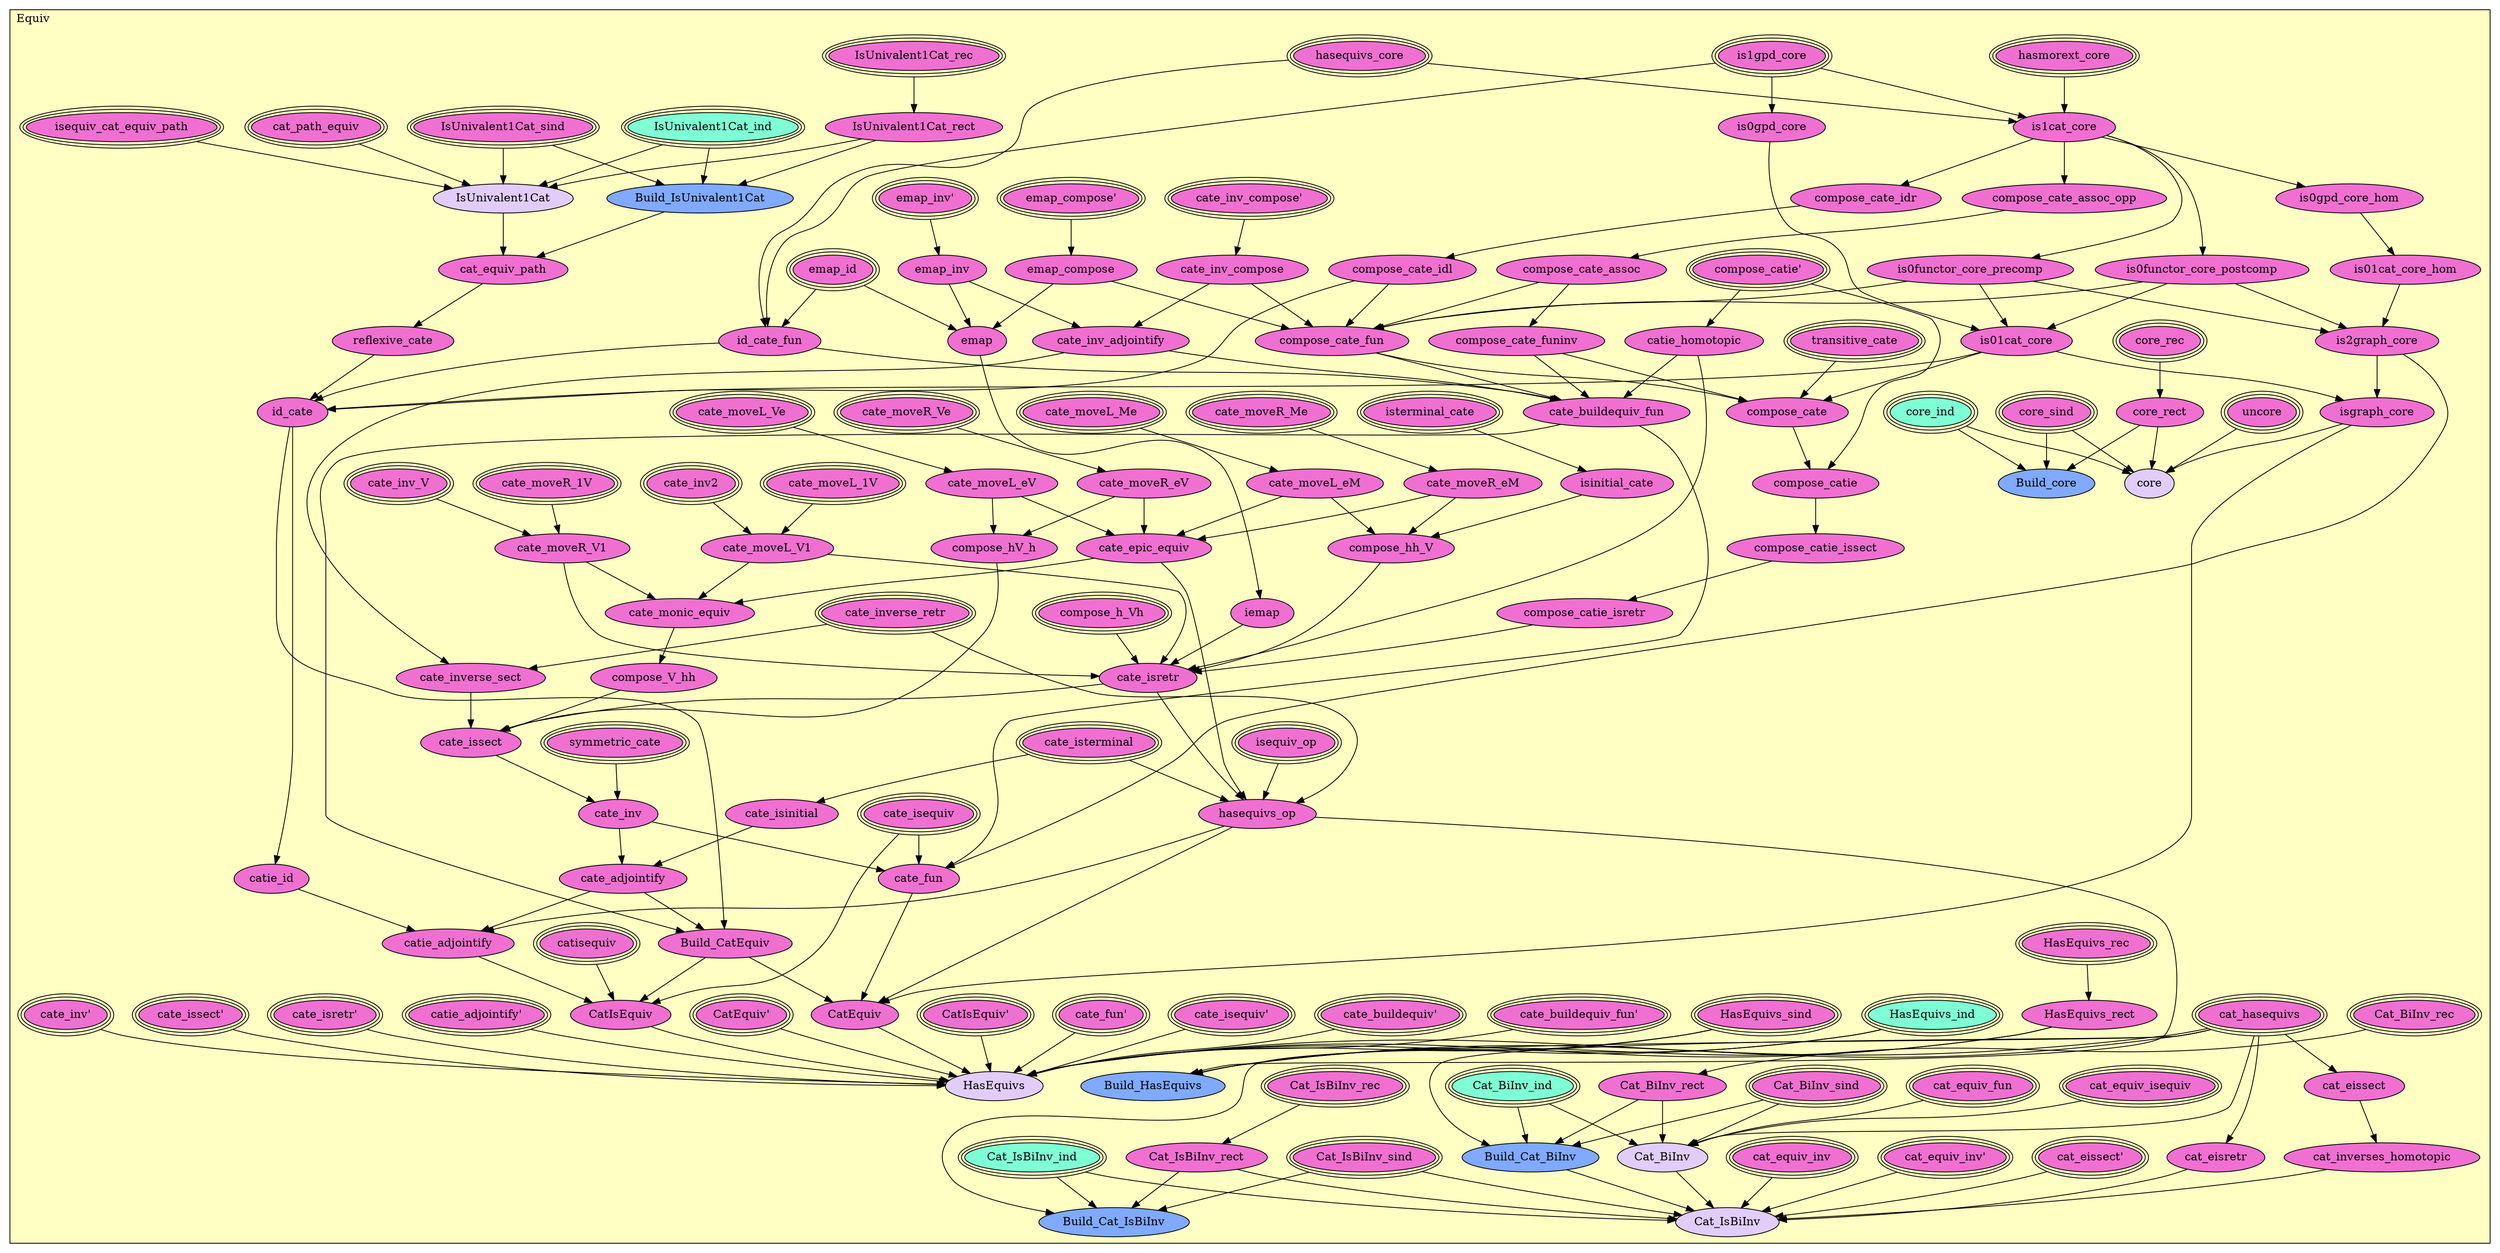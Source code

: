 digraph HoTT_WildCat_Equiv {
  graph [ratio=0.5]
  node [style=filled]
Equiv_HasEquivs_sind [label="HasEquivs_sind", URL=<Equiv.html#HasEquivs_sind>, peripheries=3, fillcolor="#F070D1"] ;
Equiv_cat_hasequivs [label="cat_hasequivs", URL=<Equiv.html#cat_hasequivs>, peripheries=3, fillcolor="#F070D1"] ;
Equiv_HasEquivs_rec [label="HasEquivs_rec", URL=<Equiv.html#HasEquivs_rec>, peripheries=3, fillcolor="#F070D1"] ;
Equiv_cat_eissect [label="cat_eissect", URL=<Equiv.html#cat_eissect>, fillcolor="#F070D1"] ;
Equiv_HasEquivs_ind [label="HasEquivs_ind", URL=<Equiv.html#HasEquivs_ind>, peripheries=3, fillcolor="#7FFFD4"] ;
Equiv_cat_inverses_homotopic [label="cat_inverses_homotopic", URL=<Equiv.html#cat_inverses_homotopic>, fillcolor="#F070D1"] ;
Equiv_HasEquivs_rect [label="HasEquivs_rect", URL=<Equiv.html#HasEquivs_rect>, fillcolor="#F070D1"] ;
Equiv_Build_HasEquivs [label="Build_HasEquivs", URL=<Equiv.html#Build_HasEquivs>, fillcolor="#7FAAFF"] ;
Equiv_cat_equiv_isequiv [label="cat_equiv_isequiv", URL=<Equiv.html#cat_equiv_isequiv>, peripheries=3, fillcolor="#F070D1"] ;
Equiv_HasEquivs [label="HasEquivs", URL=<Equiv.html#HasEquivs>, fillcolor="#E2CDFA"] ;
Equiv_cat_equiv_fun [label="cat_equiv_fun", URL=<Equiv.html#cat_equiv_fun>, peripheries=3, fillcolor="#F070D1"] ;
Equiv_Cat_BiInv_sind [label="Cat_BiInv_sind", URL=<Equiv.html#Cat_BiInv_sind>, peripheries=3, fillcolor="#F070D1"] ;
Equiv_Cat_BiInv_rec [label="Cat_BiInv_rec", URL=<Equiv.html#Cat_BiInv_rec>, peripheries=3, fillcolor="#F070D1"] ;
Equiv_Cat_BiInv_ind [label="Cat_BiInv_ind", URL=<Equiv.html#Cat_BiInv_ind>, peripheries=3, fillcolor="#7FFFD4"] ;
Equiv_Cat_BiInv_rect [label="Cat_BiInv_rect", URL=<Equiv.html#Cat_BiInv_rect>, fillcolor="#F070D1"] ;
Equiv_Build_Cat_BiInv [label="Build_Cat_BiInv", URL=<Equiv.html#Build_Cat_BiInv>, fillcolor="#7FAAFF"] ;
Equiv_Cat_BiInv [label="Cat_BiInv", URL=<Equiv.html#Cat_BiInv>, fillcolor="#E2CDFA"] ;
Equiv_cat_eissect_ [label="cat_eissect'", URL=<Equiv.html#cat_eissect'>, peripheries=3, fillcolor="#F070D1"] ;
Equiv_cat_equiv_inv_ [label="cat_equiv_inv'", URL=<Equiv.html#cat_equiv_inv'>, peripheries=3, fillcolor="#F070D1"] ;
Equiv_cat_eisretr [label="cat_eisretr", URL=<Equiv.html#cat_eisretr>, fillcolor="#F070D1"] ;
Equiv_cat_equiv_inv [label="cat_equiv_inv", URL=<Equiv.html#cat_equiv_inv>, peripheries=3, fillcolor="#F070D1"] ;
Equiv_Cat_IsBiInv_sind [label="Cat_IsBiInv_sind", URL=<Equiv.html#Cat_IsBiInv_sind>, peripheries=3, fillcolor="#F070D1"] ;
Equiv_Cat_IsBiInv_rec [label="Cat_IsBiInv_rec", URL=<Equiv.html#Cat_IsBiInv_rec>, peripheries=3, fillcolor="#F070D1"] ;
Equiv_Cat_IsBiInv_ind [label="Cat_IsBiInv_ind", URL=<Equiv.html#Cat_IsBiInv_ind>, peripheries=3, fillcolor="#7FFFD4"] ;
Equiv_Cat_IsBiInv_rect [label="Cat_IsBiInv_rect", URL=<Equiv.html#Cat_IsBiInv_rect>, fillcolor="#F070D1"] ;
Equiv_Build_Cat_IsBiInv [label="Build_Cat_IsBiInv", URL=<Equiv.html#Build_Cat_IsBiInv>, fillcolor="#7FAAFF"] ;
Equiv_Cat_IsBiInv [label="Cat_IsBiInv", URL=<Equiv.html#Cat_IsBiInv>, fillcolor="#E2CDFA"] ;
Equiv_isterminal_cate [label="isterminal_cate", URL=<Equiv.html#isterminal_cate>, peripheries=3, fillcolor="#F070D1"] ;
Equiv_isinitial_cate [label="isinitial_cate", URL=<Equiv.html#isinitial_cate>, fillcolor="#F070D1"] ;
Equiv_cate_isterminal [label="cate_isterminal", URL=<Equiv.html#cate_isterminal>, peripheries=3, fillcolor="#F070D1"] ;
Equiv_cate_isinitial [label="cate_isinitial", URL=<Equiv.html#cate_isinitial>, fillcolor="#F070D1"] ;
Equiv_hasmorext_core [label="hasmorext_core", URL=<Equiv.html#hasmorext_core>, peripheries=3, fillcolor="#F070D1"] ;
Equiv_hasequivs_core [label="hasequivs_core", URL=<Equiv.html#hasequivs_core>, peripheries=3, fillcolor="#F070D1"] ;
Equiv_is1gpd_core [label="is1gpd_core", URL=<Equiv.html#is1gpd_core>, peripheries=3, fillcolor="#F070D1"] ;
Equiv_is0gpd_core [label="is0gpd_core", URL=<Equiv.html#is0gpd_core>, fillcolor="#F070D1"] ;
Equiv_is1cat_core [label="is1cat_core", URL=<Equiv.html#is1cat_core>, fillcolor="#F070D1"] ;
Equiv_is0functor_core_precomp [label="is0functor_core_precomp", URL=<Equiv.html#is0functor_core_precomp>, fillcolor="#F070D1"] ;
Equiv_is0functor_core_postcomp [label="is0functor_core_postcomp", URL=<Equiv.html#is0functor_core_postcomp>, fillcolor="#F070D1"] ;
Equiv_is0gpd_core_hom [label="is0gpd_core_hom", URL=<Equiv.html#is0gpd_core_hom>, fillcolor="#F070D1"] ;
Equiv_is01cat_core_hom [label="is01cat_core_hom", URL=<Equiv.html#is01cat_core_hom>, fillcolor="#F070D1"] ;
Equiv_is2graph_core [label="is2graph_core", URL=<Equiv.html#is2graph_core>, fillcolor="#F070D1"] ;
Equiv_is01cat_core [label="is01cat_core", URL=<Equiv.html#is01cat_core>, fillcolor="#F070D1"] ;
Equiv_isgraph_core [label="isgraph_core", URL=<Equiv.html#isgraph_core>, fillcolor="#F070D1"] ;
Equiv_uncore [label="uncore", URL=<Equiv.html#uncore>, peripheries=3, fillcolor="#F070D1"] ;
Equiv_core_sind [label="core_sind", URL=<Equiv.html#core_sind>, peripheries=3, fillcolor="#F070D1"] ;
Equiv_core_rec [label="core_rec", URL=<Equiv.html#core_rec>, peripheries=3, fillcolor="#F070D1"] ;
Equiv_core_ind [label="core_ind", URL=<Equiv.html#core_ind>, peripheries=3, fillcolor="#7FFFD4"] ;
Equiv_core_rect [label="core_rect", URL=<Equiv.html#core_rect>, fillcolor="#F070D1"] ;
Equiv_Build_core [label="Build_core", URL=<Equiv.html#Build_core>, fillcolor="#7FAAFF"] ;
Equiv_core [label="core", URL=<Equiv.html#core>, fillcolor="#E2CDFA"] ;
Equiv_cat_path_equiv [label="cat_path_equiv", URL=<Equiv.html#cat_path_equiv>, peripheries=3, fillcolor="#F070D1"] ;
Equiv_isequiv_cat_equiv_path [label="isequiv_cat_equiv_path", URL=<Equiv.html#isequiv_cat_equiv_path>, peripheries=3, fillcolor="#F070D1"] ;
Equiv_IsUnivalent1Cat_sind [label="IsUnivalent1Cat_sind", URL=<Equiv.html#IsUnivalent1Cat_sind>, peripheries=3, fillcolor="#F070D1"] ;
Equiv_IsUnivalent1Cat_rec [label="IsUnivalent1Cat_rec", URL=<Equiv.html#IsUnivalent1Cat_rec>, peripheries=3, fillcolor="#F070D1"] ;
Equiv_IsUnivalent1Cat_ind [label="IsUnivalent1Cat_ind", URL=<Equiv.html#IsUnivalent1Cat_ind>, peripheries=3, fillcolor="#7FFFD4"] ;
Equiv_IsUnivalent1Cat_rect [label="IsUnivalent1Cat_rect", URL=<Equiv.html#IsUnivalent1Cat_rect>, fillcolor="#F070D1"] ;
Equiv_Build_IsUnivalent1Cat [label="Build_IsUnivalent1Cat", URL=<Equiv.html#Build_IsUnivalent1Cat>, fillcolor="#7FAAFF"] ;
Equiv_IsUnivalent1Cat [label="IsUnivalent1Cat", URL=<Equiv.html#IsUnivalent1Cat>, fillcolor="#E2CDFA"] ;
Equiv_cat_equiv_path [label="cat_equiv_path", URL=<Equiv.html#cat_equiv_path>, fillcolor="#F070D1"] ;
Equiv_emap_inv_ [label="emap_inv'", URL=<Equiv.html#emap_inv'>, peripheries=3, fillcolor="#F070D1"] ;
Equiv_emap_inv [label="emap_inv", URL=<Equiv.html#emap_inv>, fillcolor="#F070D1"] ;
Equiv_emap_compose_ [label="emap_compose'", URL=<Equiv.html#emap_compose'>, peripheries=3, fillcolor="#F070D1"] ;
Equiv_emap_compose [label="emap_compose", URL=<Equiv.html#emap_compose>, fillcolor="#F070D1"] ;
Equiv_emap_id [label="emap_id", URL=<Equiv.html#emap_id>, peripheries=3, fillcolor="#F070D1"] ;
Equiv_emap [label="emap", URL=<Equiv.html#emap>, fillcolor="#F070D1"] ;
Equiv_iemap [label="iemap", URL=<Equiv.html#iemap>, fillcolor="#F070D1"] ;
Equiv_cate_inv_V [label="cate_inv_V", URL=<Equiv.html#cate_inv_V>, peripheries=3, fillcolor="#F070D1"] ;
Equiv_cate_inv_compose_ [label="cate_inv_compose'", URL=<Equiv.html#cate_inv_compose'>, peripheries=3, fillcolor="#F070D1"] ;
Equiv_cate_inv_compose [label="cate_inv_compose", URL=<Equiv.html#cate_inv_compose>, fillcolor="#F070D1"] ;
Equiv_cate_inv2 [label="cate_inv2", URL=<Equiv.html#cate_inv2>, peripheries=3, fillcolor="#F070D1"] ;
Equiv_cate_moveR_1V [label="cate_moveR_1V", URL=<Equiv.html#cate_moveR_1V>, peripheries=3, fillcolor="#F070D1"] ;
Equiv_cate_moveR_V1 [label="cate_moveR_V1", URL=<Equiv.html#cate_moveR_V1>, fillcolor="#F070D1"] ;
Equiv_cate_moveL_1V [label="cate_moveL_1V", URL=<Equiv.html#cate_moveL_1V>, peripheries=3, fillcolor="#F070D1"] ;
Equiv_cate_moveL_V1 [label="cate_moveL_V1", URL=<Equiv.html#cate_moveL_V1>, fillcolor="#F070D1"] ;
Equiv_cate_moveR_Ve [label="cate_moveR_Ve", URL=<Equiv.html#cate_moveR_Ve>, peripheries=3, fillcolor="#F070D1"] ;
Equiv_cate_moveL_Ve [label="cate_moveL_Ve", URL=<Equiv.html#cate_moveL_Ve>, peripheries=3, fillcolor="#F070D1"] ;
Equiv_cate_moveR_eV [label="cate_moveR_eV", URL=<Equiv.html#cate_moveR_eV>, fillcolor="#F070D1"] ;
Equiv_cate_moveL_eV [label="cate_moveL_eV", URL=<Equiv.html#cate_moveL_eV>, fillcolor="#F070D1"] ;
Equiv_cate_moveR_Me [label="cate_moveR_Me", URL=<Equiv.html#cate_moveR_Me>, peripheries=3, fillcolor="#F070D1"] ;
Equiv_cate_moveL_Me [label="cate_moveL_Me", URL=<Equiv.html#cate_moveL_Me>, peripheries=3, fillcolor="#F070D1"] ;
Equiv_cate_moveR_eM [label="cate_moveR_eM", URL=<Equiv.html#cate_moveR_eM>, fillcolor="#F070D1"] ;
Equiv_cate_moveL_eM [label="cate_moveL_eM", URL=<Equiv.html#cate_moveL_eM>, fillcolor="#F070D1"] ;
Equiv_cate_epic_equiv [label="cate_epic_equiv", URL=<Equiv.html#cate_epic_equiv>, fillcolor="#F070D1"] ;
Equiv_cate_monic_equiv [label="cate_monic_equiv", URL=<Equiv.html#cate_monic_equiv>, fillcolor="#F070D1"] ;
Equiv_compose_hV_h [label="compose_hV_h", URL=<Equiv.html#compose_hV_h>, fillcolor="#F070D1"] ;
Equiv_compose_hh_V [label="compose_hh_V", URL=<Equiv.html#compose_hh_V>, fillcolor="#F070D1"] ;
Equiv_compose_h_Vh [label="compose_h_Vh", URL=<Equiv.html#compose_h_Vh>, peripheries=3, fillcolor="#F070D1"] ;
Equiv_compose_V_hh [label="compose_V_hh", URL=<Equiv.html#compose_V_hh>, fillcolor="#F070D1"] ;
Equiv_transitive_cate [label="transitive_cate", URL=<Equiv.html#transitive_cate>, peripheries=3, fillcolor="#F070D1"] ;
Equiv_compose_cate_idr [label="compose_cate_idr", URL=<Equiv.html#compose_cate_idr>, fillcolor="#F070D1"] ;
Equiv_compose_cate_idl [label="compose_cate_idl", URL=<Equiv.html#compose_cate_idl>, fillcolor="#F070D1"] ;
Equiv_compose_cate_assoc_opp [label="compose_cate_assoc_opp", URL=<Equiv.html#compose_cate_assoc_opp>, fillcolor="#F070D1"] ;
Equiv_compose_cate_assoc [label="compose_cate_assoc", URL=<Equiv.html#compose_cate_assoc>, fillcolor="#F070D1"] ;
Equiv_id_cate_fun [label="id_cate_fun", URL=<Equiv.html#id_cate_fun>, fillcolor="#F070D1"] ;
Equiv_compose_cate_funinv [label="compose_cate_funinv", URL=<Equiv.html#compose_cate_funinv>, fillcolor="#F070D1"] ;
Equiv_compose_cate_fun [label="compose_cate_fun", URL=<Equiv.html#compose_cate_fun>, fillcolor="#F070D1"] ;
Equiv_compose_cate [label="compose_cate", URL=<Equiv.html#compose_cate>, fillcolor="#F070D1"] ;
Equiv_compose_catie_ [label="compose_catie'", URL=<Equiv.html#compose_catie'>, peripheries=3, fillcolor="#F070D1"] ;
Equiv_compose_catie [label="compose_catie", URL=<Equiv.html#compose_catie>, fillcolor="#F070D1"] ;
Equiv_compose_catie_issect [label="compose_catie_issect", URL=<Equiv.html#compose_catie_issect>, fillcolor="#F070D1"] ;
Equiv_compose_catie_isretr [label="compose_catie_isretr", URL=<Equiv.html#compose_catie_isretr>, fillcolor="#F070D1"] ;
Equiv_catie_homotopic [label="catie_homotopic", URL=<Equiv.html#catie_homotopic>, fillcolor="#F070D1"] ;
Equiv_symmetric_cate [label="symmetric_cate", URL=<Equiv.html#symmetric_cate>, peripheries=3, fillcolor="#F070D1"] ;
Equiv_reflexive_cate [label="reflexive_cate", URL=<Equiv.html#reflexive_cate>, fillcolor="#F070D1"] ;
Equiv_id_cate [label="id_cate", URL=<Equiv.html#id_cate>, fillcolor="#F070D1"] ;
Equiv_catie_id [label="catie_id", URL=<Equiv.html#catie_id>, fillcolor="#F070D1"] ;
Equiv_cate_inv_adjointify [label="cate_inv_adjointify", URL=<Equiv.html#cate_inv_adjointify>, fillcolor="#F070D1"] ;
Equiv_cate_inverse_retr [label="cate_inverse_retr", URL=<Equiv.html#cate_inverse_retr>, peripheries=3, fillcolor="#F070D1"] ;
Equiv_cate_inverse_sect [label="cate_inverse_sect", URL=<Equiv.html#cate_inverse_sect>, fillcolor="#F070D1"] ;
Equiv_cate_isretr [label="cate_isretr", URL=<Equiv.html#cate_isretr>, fillcolor="#F070D1"] ;
Equiv_cate_issect [label="cate_issect", URL=<Equiv.html#cate_issect>, fillcolor="#F070D1"] ;
Equiv_isequiv_op [label="isequiv_op", URL=<Equiv.html#isequiv_op>, peripheries=3, fillcolor="#F070D1"] ;
Equiv_hasequivs_op [label="hasequivs_op", URL=<Equiv.html#hasequivs_op>, fillcolor="#F070D1"] ;
Equiv_cate_inv [label="cate_inv", URL=<Equiv.html#cate_inv>, fillcolor="#F070D1"] ;
Equiv_cate_adjointify [label="cate_adjointify", URL=<Equiv.html#cate_adjointify>, fillcolor="#F070D1"] ;
Equiv_catie_adjointify [label="catie_adjointify", URL=<Equiv.html#catie_adjointify>, fillcolor="#F070D1"] ;
Equiv_cate_buildequiv_fun [label="cate_buildequiv_fun", URL=<Equiv.html#cate_buildequiv_fun>, fillcolor="#F070D1"] ;
Equiv_Build_CatEquiv [label="Build_CatEquiv", URL=<Equiv.html#Build_CatEquiv>, fillcolor="#F070D1"] ;
Equiv_cate_isequiv [label="cate_isequiv", URL=<Equiv.html#cate_isequiv>, peripheries=3, fillcolor="#F070D1"] ;
Equiv_catisequiv [label="catisequiv", URL=<Equiv.html#catisequiv>, peripheries=3, fillcolor="#F070D1"] ;
Equiv_CatIsEquiv [label="CatIsEquiv", URL=<Equiv.html#CatIsEquiv>, fillcolor="#F070D1"] ;
Equiv_cate_fun [label="cate_fun", URL=<Equiv.html#cate_fun>, fillcolor="#F070D1"] ;
Equiv_CatEquiv [label="CatEquiv", URL=<Equiv.html#CatEquiv>, fillcolor="#F070D1"] ;
Equiv_catie_adjointify_ [label="catie_adjointify'", URL=<Equiv.html#catie_adjointify'>, peripheries=3, fillcolor="#F070D1"] ;
Equiv_cate_isretr_ [label="cate_isretr'", URL=<Equiv.html#cate_isretr'>, peripheries=3, fillcolor="#F070D1"] ;
Equiv_cate_issect_ [label="cate_issect'", URL=<Equiv.html#cate_issect'>, peripheries=3, fillcolor="#F070D1"] ;
Equiv_cate_inv_ [label="cate_inv'", URL=<Equiv.html#cate_inv'>, peripheries=3, fillcolor="#F070D1"] ;
Equiv_cate_buildequiv_fun_ [label="cate_buildequiv_fun'", URL=<Equiv.html#cate_buildequiv_fun'>, peripheries=3, fillcolor="#F070D1"] ;
Equiv_cate_buildequiv_ [label="cate_buildequiv'", URL=<Equiv.html#cate_buildequiv'>, peripheries=3, fillcolor="#F070D1"] ;
Equiv_cate_isequiv_ [label="cate_isequiv'", URL=<Equiv.html#cate_isequiv'>, peripheries=3, fillcolor="#F070D1"] ;
Equiv_cate_fun_ [label="cate_fun'", URL=<Equiv.html#cate_fun'>, peripheries=3, fillcolor="#F070D1"] ;
Equiv_CatIsEquiv_ [label="CatIsEquiv'", URL=<Equiv.html#CatIsEquiv'>, peripheries=3, fillcolor="#F070D1"] ;
Equiv_CatEquiv_ [label="CatEquiv'", URL=<Equiv.html#CatEquiv'>, peripheries=3, fillcolor="#F070D1"] ;
  Equiv_HasEquivs_sind -> Equiv_Build_HasEquivs [] ;
  Equiv_HasEquivs_sind -> Equiv_HasEquivs [] ;
  Equiv_cat_hasequivs -> Equiv_cat_eissect [] ;
  Equiv_cat_hasequivs -> Equiv_Build_Cat_BiInv [] ;
  Equiv_cat_hasequivs -> Equiv_Cat_BiInv [] ;
  Equiv_cat_hasequivs -> Equiv_cat_eisretr [] ;
  Equiv_cat_hasequivs -> Equiv_Build_Cat_IsBiInv [] ;
  Equiv_cat_hasequivs -> Equiv_Build_HasEquivs [] ;
  Equiv_cat_hasequivs -> Equiv_HasEquivs [] ;
  Equiv_HasEquivs_rec -> Equiv_HasEquivs_rect [] ;
  Equiv_cat_eissect -> Equiv_cat_inverses_homotopic [] ;
  Equiv_HasEquivs_ind -> Equiv_Build_HasEquivs [] ;
  Equiv_HasEquivs_ind -> Equiv_HasEquivs [] ;
  Equiv_cat_inverses_homotopic -> Equiv_Cat_IsBiInv [] ;
  Equiv_HasEquivs_rect -> Equiv_Build_HasEquivs [] ;
  Equiv_HasEquivs_rect -> Equiv_HasEquivs [] ;
  Equiv_cat_equiv_isequiv -> Equiv_Cat_BiInv [] ;
  Equiv_cat_equiv_fun -> Equiv_Cat_BiInv [] ;
  Equiv_Cat_BiInv_sind -> Equiv_Build_Cat_BiInv [] ;
  Equiv_Cat_BiInv_sind -> Equiv_Cat_BiInv [] ;
  Equiv_Cat_BiInv_rec -> Equiv_Cat_BiInv_rect [] ;
  Equiv_Cat_BiInv_ind -> Equiv_Build_Cat_BiInv [] ;
  Equiv_Cat_BiInv_ind -> Equiv_Cat_BiInv [] ;
  Equiv_Cat_BiInv_rect -> Equiv_Build_Cat_BiInv [] ;
  Equiv_Cat_BiInv_rect -> Equiv_Cat_BiInv [] ;
  Equiv_Build_Cat_BiInv -> Equiv_Cat_IsBiInv [] ;
  Equiv_Cat_BiInv -> Equiv_Cat_IsBiInv [] ;
  Equiv_cat_eissect_ -> Equiv_Cat_IsBiInv [] ;
  Equiv_cat_equiv_inv_ -> Equiv_Cat_IsBiInv [] ;
  Equiv_cat_eisretr -> Equiv_Cat_IsBiInv [] ;
  Equiv_cat_equiv_inv -> Equiv_Cat_IsBiInv [] ;
  Equiv_Cat_IsBiInv_sind -> Equiv_Build_Cat_IsBiInv [] ;
  Equiv_Cat_IsBiInv_sind -> Equiv_Cat_IsBiInv [] ;
  Equiv_Cat_IsBiInv_rec -> Equiv_Cat_IsBiInv_rect [] ;
  Equiv_Cat_IsBiInv_ind -> Equiv_Build_Cat_IsBiInv [] ;
  Equiv_Cat_IsBiInv_ind -> Equiv_Cat_IsBiInv [] ;
  Equiv_Cat_IsBiInv_rect -> Equiv_Build_Cat_IsBiInv [] ;
  Equiv_Cat_IsBiInv_rect -> Equiv_Cat_IsBiInv [] ;
  Equiv_isterminal_cate -> Equiv_isinitial_cate [] ;
  Equiv_isinitial_cate -> Equiv_compose_hh_V [] ;
  Equiv_cate_isterminal -> Equiv_cate_isinitial [] ;
  Equiv_cate_isterminal -> Equiv_hasequivs_op [] ;
  Equiv_cate_isinitial -> Equiv_cate_adjointify [] ;
  Equiv_hasmorext_core -> Equiv_is1cat_core [] ;
  Equiv_hasequivs_core -> Equiv_is1cat_core [] ;
  Equiv_hasequivs_core -> Equiv_id_cate_fun [] ;
  Equiv_is1gpd_core -> Equiv_is0gpd_core [] ;
  Equiv_is1gpd_core -> Equiv_is1cat_core [] ;
  Equiv_is1gpd_core -> Equiv_id_cate_fun [] ;
  Equiv_is0gpd_core -> Equiv_is01cat_core [] ;
  Equiv_is1cat_core -> Equiv_is0functor_core_precomp [] ;
  Equiv_is1cat_core -> Equiv_is0functor_core_postcomp [] ;
  Equiv_is1cat_core -> Equiv_is0gpd_core_hom [] ;
  Equiv_is1cat_core -> Equiv_compose_cate_idr [] ;
  Equiv_is1cat_core -> Equiv_compose_cate_assoc_opp [] ;
  Equiv_is0functor_core_precomp -> Equiv_is2graph_core [] ;
  Equiv_is0functor_core_precomp -> Equiv_is01cat_core [] ;
  Equiv_is0functor_core_precomp -> Equiv_compose_cate_fun [] ;
  Equiv_is0functor_core_postcomp -> Equiv_is2graph_core [] ;
  Equiv_is0functor_core_postcomp -> Equiv_is01cat_core [] ;
  Equiv_is0functor_core_postcomp -> Equiv_compose_cate_fun [] ;
  Equiv_is0gpd_core_hom -> Equiv_is01cat_core_hom [] ;
  Equiv_is01cat_core_hom -> Equiv_is2graph_core [] ;
  Equiv_is2graph_core -> Equiv_isgraph_core [] ;
  Equiv_is2graph_core -> Equiv_cate_fun [] ;
  Equiv_is01cat_core -> Equiv_isgraph_core [] ;
  Equiv_is01cat_core -> Equiv_compose_cate [] ;
  Equiv_is01cat_core -> Equiv_id_cate [] ;
  Equiv_isgraph_core -> Equiv_core [] ;
  Equiv_isgraph_core -> Equiv_CatEquiv [] ;
  Equiv_uncore -> Equiv_core [] ;
  Equiv_core_sind -> Equiv_Build_core [] ;
  Equiv_core_sind -> Equiv_core [] ;
  Equiv_core_rec -> Equiv_core_rect [] ;
  Equiv_core_ind -> Equiv_Build_core [] ;
  Equiv_core_ind -> Equiv_core [] ;
  Equiv_core_rect -> Equiv_Build_core [] ;
  Equiv_core_rect -> Equiv_core [] ;
  Equiv_cat_path_equiv -> Equiv_IsUnivalent1Cat [] ;
  Equiv_isequiv_cat_equiv_path -> Equiv_IsUnivalent1Cat [] ;
  Equiv_IsUnivalent1Cat_sind -> Equiv_Build_IsUnivalent1Cat [] ;
  Equiv_IsUnivalent1Cat_sind -> Equiv_IsUnivalent1Cat [] ;
  Equiv_IsUnivalent1Cat_rec -> Equiv_IsUnivalent1Cat_rect [] ;
  Equiv_IsUnivalent1Cat_ind -> Equiv_Build_IsUnivalent1Cat [] ;
  Equiv_IsUnivalent1Cat_ind -> Equiv_IsUnivalent1Cat [] ;
  Equiv_IsUnivalent1Cat_rect -> Equiv_Build_IsUnivalent1Cat [] ;
  Equiv_IsUnivalent1Cat_rect -> Equiv_IsUnivalent1Cat [] ;
  Equiv_Build_IsUnivalent1Cat -> Equiv_cat_equiv_path [] ;
  Equiv_IsUnivalent1Cat -> Equiv_cat_equiv_path [] ;
  Equiv_cat_equiv_path -> Equiv_reflexive_cate [] ;
  Equiv_emap_inv_ -> Equiv_emap_inv [] ;
  Equiv_emap_inv -> Equiv_emap [] ;
  Equiv_emap_inv -> Equiv_cate_inv_adjointify [] ;
  Equiv_emap_compose_ -> Equiv_emap_compose [] ;
  Equiv_emap_compose -> Equiv_emap [] ;
  Equiv_emap_compose -> Equiv_compose_cate_fun [] ;
  Equiv_emap_id -> Equiv_emap [] ;
  Equiv_emap_id -> Equiv_id_cate_fun [] ;
  Equiv_emap -> Equiv_iemap [] ;
  Equiv_iemap -> Equiv_cate_isretr [] ;
  Equiv_cate_inv_V -> Equiv_cate_moveR_V1 [] ;
  Equiv_cate_inv_compose_ -> Equiv_cate_inv_compose [] ;
  Equiv_cate_inv_compose -> Equiv_compose_cate_fun [] ;
  Equiv_cate_inv_compose -> Equiv_cate_inv_adjointify [] ;
  Equiv_cate_inv2 -> Equiv_cate_moveL_V1 [] ;
  Equiv_cate_moveR_1V -> Equiv_cate_moveR_V1 [] ;
  Equiv_cate_moveR_V1 -> Equiv_cate_monic_equiv [] ;
  Equiv_cate_moveR_V1 -> Equiv_cate_isretr [] ;
  Equiv_cate_moveL_1V -> Equiv_cate_moveL_V1 [] ;
  Equiv_cate_moveL_V1 -> Equiv_cate_monic_equiv [] ;
  Equiv_cate_moveL_V1 -> Equiv_cate_isretr [] ;
  Equiv_cate_moveR_Ve -> Equiv_cate_moveR_eV [] ;
  Equiv_cate_moveL_Ve -> Equiv_cate_moveL_eV [] ;
  Equiv_cate_moveR_eV -> Equiv_cate_epic_equiv [] ;
  Equiv_cate_moveR_eV -> Equiv_compose_hV_h [] ;
  Equiv_cate_moveL_eV -> Equiv_cate_epic_equiv [] ;
  Equiv_cate_moveL_eV -> Equiv_compose_hV_h [] ;
  Equiv_cate_moveR_Me -> Equiv_cate_moveR_eM [] ;
  Equiv_cate_moveL_Me -> Equiv_cate_moveL_eM [] ;
  Equiv_cate_moveR_eM -> Equiv_cate_epic_equiv [] ;
  Equiv_cate_moveR_eM -> Equiv_compose_hh_V [] ;
  Equiv_cate_moveL_eM -> Equiv_cate_epic_equiv [] ;
  Equiv_cate_moveL_eM -> Equiv_compose_hh_V [] ;
  Equiv_cate_epic_equiv -> Equiv_cate_monic_equiv [] ;
  Equiv_cate_epic_equiv -> Equiv_hasequivs_op [] ;
  Equiv_cate_monic_equiv -> Equiv_compose_V_hh [] ;
  Equiv_compose_hV_h -> Equiv_cate_issect [] ;
  Equiv_compose_hh_V -> Equiv_cate_isretr [] ;
  Equiv_compose_h_Vh -> Equiv_cate_isretr [] ;
  Equiv_compose_V_hh -> Equiv_cate_issect [] ;
  Equiv_transitive_cate -> Equiv_compose_cate [] ;
  Equiv_compose_cate_idr -> Equiv_compose_cate_idl [] ;
  Equiv_compose_cate_idl -> Equiv_compose_cate_fun [] ;
  Equiv_compose_cate_idl -> Equiv_id_cate [] ;
  Equiv_compose_cate_assoc_opp -> Equiv_compose_cate_assoc [] ;
  Equiv_compose_cate_assoc -> Equiv_compose_cate_funinv [] ;
  Equiv_compose_cate_assoc -> Equiv_compose_cate_fun [] ;
  Equiv_id_cate_fun -> Equiv_id_cate [] ;
  Equiv_id_cate_fun -> Equiv_cate_buildequiv_fun [] ;
  Equiv_compose_cate_funinv -> Equiv_compose_cate [] ;
  Equiv_compose_cate_funinv -> Equiv_cate_buildequiv_fun [] ;
  Equiv_compose_cate_fun -> Equiv_compose_cate [] ;
  Equiv_compose_cate_fun -> Equiv_cate_buildequiv_fun [] ;
  Equiv_compose_cate -> Equiv_compose_catie [] ;
  Equiv_compose_catie_ -> Equiv_compose_catie [] ;
  Equiv_compose_catie_ -> Equiv_catie_homotopic [] ;
  Equiv_compose_catie -> Equiv_compose_catie_issect [] ;
  Equiv_compose_catie_issect -> Equiv_compose_catie_isretr [] ;
  Equiv_compose_catie_isretr -> Equiv_cate_isretr [] ;
  Equiv_catie_homotopic -> Equiv_cate_isretr [] ;
  Equiv_catie_homotopic -> Equiv_cate_buildequiv_fun [] ;
  Equiv_symmetric_cate -> Equiv_cate_inv [] ;
  Equiv_reflexive_cate -> Equiv_id_cate [] ;
  Equiv_id_cate -> Equiv_catie_id [] ;
  Equiv_id_cate -> Equiv_Build_CatEquiv [] ;
  Equiv_catie_id -> Equiv_catie_adjointify [] ;
  Equiv_cate_inv_adjointify -> Equiv_cate_inverse_sect [] ;
  Equiv_cate_inv_adjointify -> Equiv_cate_buildequiv_fun [] ;
  Equiv_cate_inverse_retr -> Equiv_cate_inverse_sect [] ;
  Equiv_cate_inverse_retr -> Equiv_hasequivs_op [] ;
  Equiv_cate_inverse_sect -> Equiv_cate_issect [] ;
  Equiv_cate_isretr -> Equiv_cate_issect [] ;
  Equiv_cate_isretr -> Equiv_hasequivs_op [] ;
  Equiv_cate_issect -> Equiv_cate_inv [] ;
  Equiv_isequiv_op -> Equiv_hasequivs_op [] ;
  Equiv_hasequivs_op -> Equiv_catie_adjointify [] ;
  Equiv_hasequivs_op -> Equiv_CatEquiv [] ;
  Equiv_hasequivs_op -> Equiv_Build_HasEquivs [] ;
  Equiv_cate_inv -> Equiv_cate_adjointify [] ;
  Equiv_cate_inv -> Equiv_cate_fun [] ;
  Equiv_cate_adjointify -> Equiv_catie_adjointify [] ;
  Equiv_cate_adjointify -> Equiv_Build_CatEquiv [] ;
  Equiv_catie_adjointify -> Equiv_CatIsEquiv [] ;
  Equiv_cate_buildequiv_fun -> Equiv_Build_CatEquiv [] ;
  Equiv_cate_buildequiv_fun -> Equiv_cate_fun [] ;
  Equiv_Build_CatEquiv -> Equiv_CatIsEquiv [] ;
  Equiv_Build_CatEquiv -> Equiv_CatEquiv [] ;
  Equiv_cate_isequiv -> Equiv_CatIsEquiv [] ;
  Equiv_cate_isequiv -> Equiv_cate_fun [] ;
  Equiv_catisequiv -> Equiv_CatIsEquiv [] ;
  Equiv_CatIsEquiv -> Equiv_HasEquivs [] ;
  Equiv_cate_fun -> Equiv_CatEquiv [] ;
  Equiv_CatEquiv -> Equiv_HasEquivs [] ;
  Equiv_catie_adjointify_ -> Equiv_HasEquivs [] ;
  Equiv_cate_isretr_ -> Equiv_HasEquivs [] ;
  Equiv_cate_issect_ -> Equiv_HasEquivs [] ;
  Equiv_cate_inv_ -> Equiv_HasEquivs [] ;
  Equiv_cate_buildequiv_fun_ -> Equiv_HasEquivs [] ;
  Equiv_cate_buildequiv_ -> Equiv_HasEquivs [] ;
  Equiv_cate_isequiv_ -> Equiv_HasEquivs [] ;
  Equiv_cate_fun_ -> Equiv_HasEquivs [] ;
  Equiv_CatIsEquiv_ -> Equiv_HasEquivs [] ;
  Equiv_CatEquiv_ -> Equiv_HasEquivs [] ;
subgraph cluster_Equiv { label="Equiv"; fillcolor="#FFFFC3"; labeljust=l; style=filled 
Equiv_CatEquiv_; Equiv_CatIsEquiv_; Equiv_cate_fun_; Equiv_cate_isequiv_; Equiv_cate_buildequiv_; Equiv_cate_buildequiv_fun_; Equiv_cate_inv_; Equiv_cate_issect_; Equiv_cate_isretr_; Equiv_catie_adjointify_; Equiv_CatEquiv; Equiv_cate_fun; Equiv_CatIsEquiv; Equiv_catisequiv; Equiv_cate_isequiv; Equiv_Build_CatEquiv; Equiv_cate_buildequiv_fun; Equiv_catie_adjointify; Equiv_cate_adjointify; Equiv_cate_inv; Equiv_hasequivs_op; Equiv_isequiv_op; Equiv_cate_issect; Equiv_cate_isretr; Equiv_cate_inverse_sect; Equiv_cate_inverse_retr; Equiv_cate_inv_adjointify; Equiv_catie_id; Equiv_id_cate; Equiv_reflexive_cate; Equiv_symmetric_cate; Equiv_catie_homotopic; Equiv_compose_catie_isretr; Equiv_compose_catie_issect; Equiv_compose_catie; Equiv_compose_catie_; Equiv_compose_cate; Equiv_compose_cate_fun; Equiv_compose_cate_funinv; Equiv_id_cate_fun; Equiv_compose_cate_assoc; Equiv_compose_cate_assoc_opp; Equiv_compose_cate_idl; Equiv_compose_cate_idr; Equiv_transitive_cate; Equiv_compose_V_hh; Equiv_compose_h_Vh; Equiv_compose_hh_V; Equiv_compose_hV_h; Equiv_cate_monic_equiv; Equiv_cate_epic_equiv; Equiv_cate_moveL_eM; Equiv_cate_moveR_eM; Equiv_cate_moveL_Me; Equiv_cate_moveR_Me; Equiv_cate_moveL_eV; Equiv_cate_moveR_eV; Equiv_cate_moveL_Ve; Equiv_cate_moveR_Ve; Equiv_cate_moveL_V1; Equiv_cate_moveL_1V; Equiv_cate_moveR_V1; Equiv_cate_moveR_1V; Equiv_cate_inv2; Equiv_cate_inv_compose; Equiv_cate_inv_compose_; Equiv_cate_inv_V; Equiv_iemap; Equiv_emap; Equiv_emap_id; Equiv_emap_compose; Equiv_emap_compose_; Equiv_emap_inv; Equiv_emap_inv_; Equiv_cat_equiv_path; Equiv_IsUnivalent1Cat; Equiv_Build_IsUnivalent1Cat; Equiv_IsUnivalent1Cat_rect; Equiv_IsUnivalent1Cat_ind; Equiv_IsUnivalent1Cat_rec; Equiv_IsUnivalent1Cat_sind; Equiv_isequiv_cat_equiv_path; Equiv_cat_path_equiv; Equiv_core; Equiv_Build_core; Equiv_core_rect; Equiv_core_ind; Equiv_core_rec; Equiv_core_sind; Equiv_uncore; Equiv_isgraph_core; Equiv_is01cat_core; Equiv_is2graph_core; Equiv_is01cat_core_hom; Equiv_is0gpd_core_hom; Equiv_is0functor_core_postcomp; Equiv_is0functor_core_precomp; Equiv_is1cat_core; Equiv_is0gpd_core; Equiv_is1gpd_core; Equiv_hasequivs_core; Equiv_hasmorext_core; Equiv_cate_isinitial; Equiv_cate_isterminal; Equiv_isinitial_cate; Equiv_isterminal_cate; Equiv_Cat_IsBiInv; Equiv_Build_Cat_IsBiInv; Equiv_Cat_IsBiInv_rect; Equiv_Cat_IsBiInv_ind; Equiv_Cat_IsBiInv_rec; Equiv_Cat_IsBiInv_sind; Equiv_cat_equiv_inv; Equiv_cat_eisretr; Equiv_cat_equiv_inv_; Equiv_cat_eissect_; Equiv_Cat_BiInv; Equiv_Build_Cat_BiInv; Equiv_Cat_BiInv_rect; Equiv_Cat_BiInv_ind; Equiv_Cat_BiInv_rec; Equiv_Cat_BiInv_sind; Equiv_cat_equiv_fun; Equiv_HasEquivs; Equiv_cat_equiv_isequiv; Equiv_Build_HasEquivs; Equiv_HasEquivs_rect; Equiv_cat_inverses_homotopic; Equiv_HasEquivs_ind; Equiv_cat_eissect; Equiv_HasEquivs_rec; Equiv_cat_hasequivs; Equiv_HasEquivs_sind; };
} /* END */
